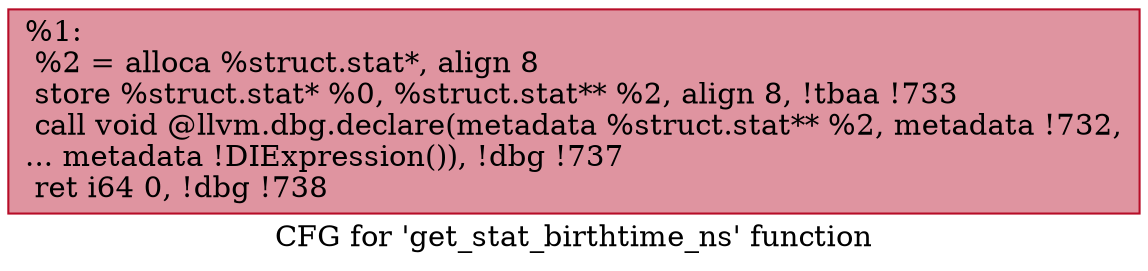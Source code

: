 digraph "CFG for 'get_stat_birthtime_ns' function" {
	label="CFG for 'get_stat_birthtime_ns' function";

	Node0x1d82b70 [shape=record,color="#b70d28ff", style=filled, fillcolor="#b70d2870",label="{%1:\l  %2 = alloca %struct.stat*, align 8\l  store %struct.stat* %0, %struct.stat** %2, align 8, !tbaa !733\l  call void @llvm.dbg.declare(metadata %struct.stat** %2, metadata !732,\l... metadata !DIExpression()), !dbg !737\l  ret i64 0, !dbg !738\l}"];
}
